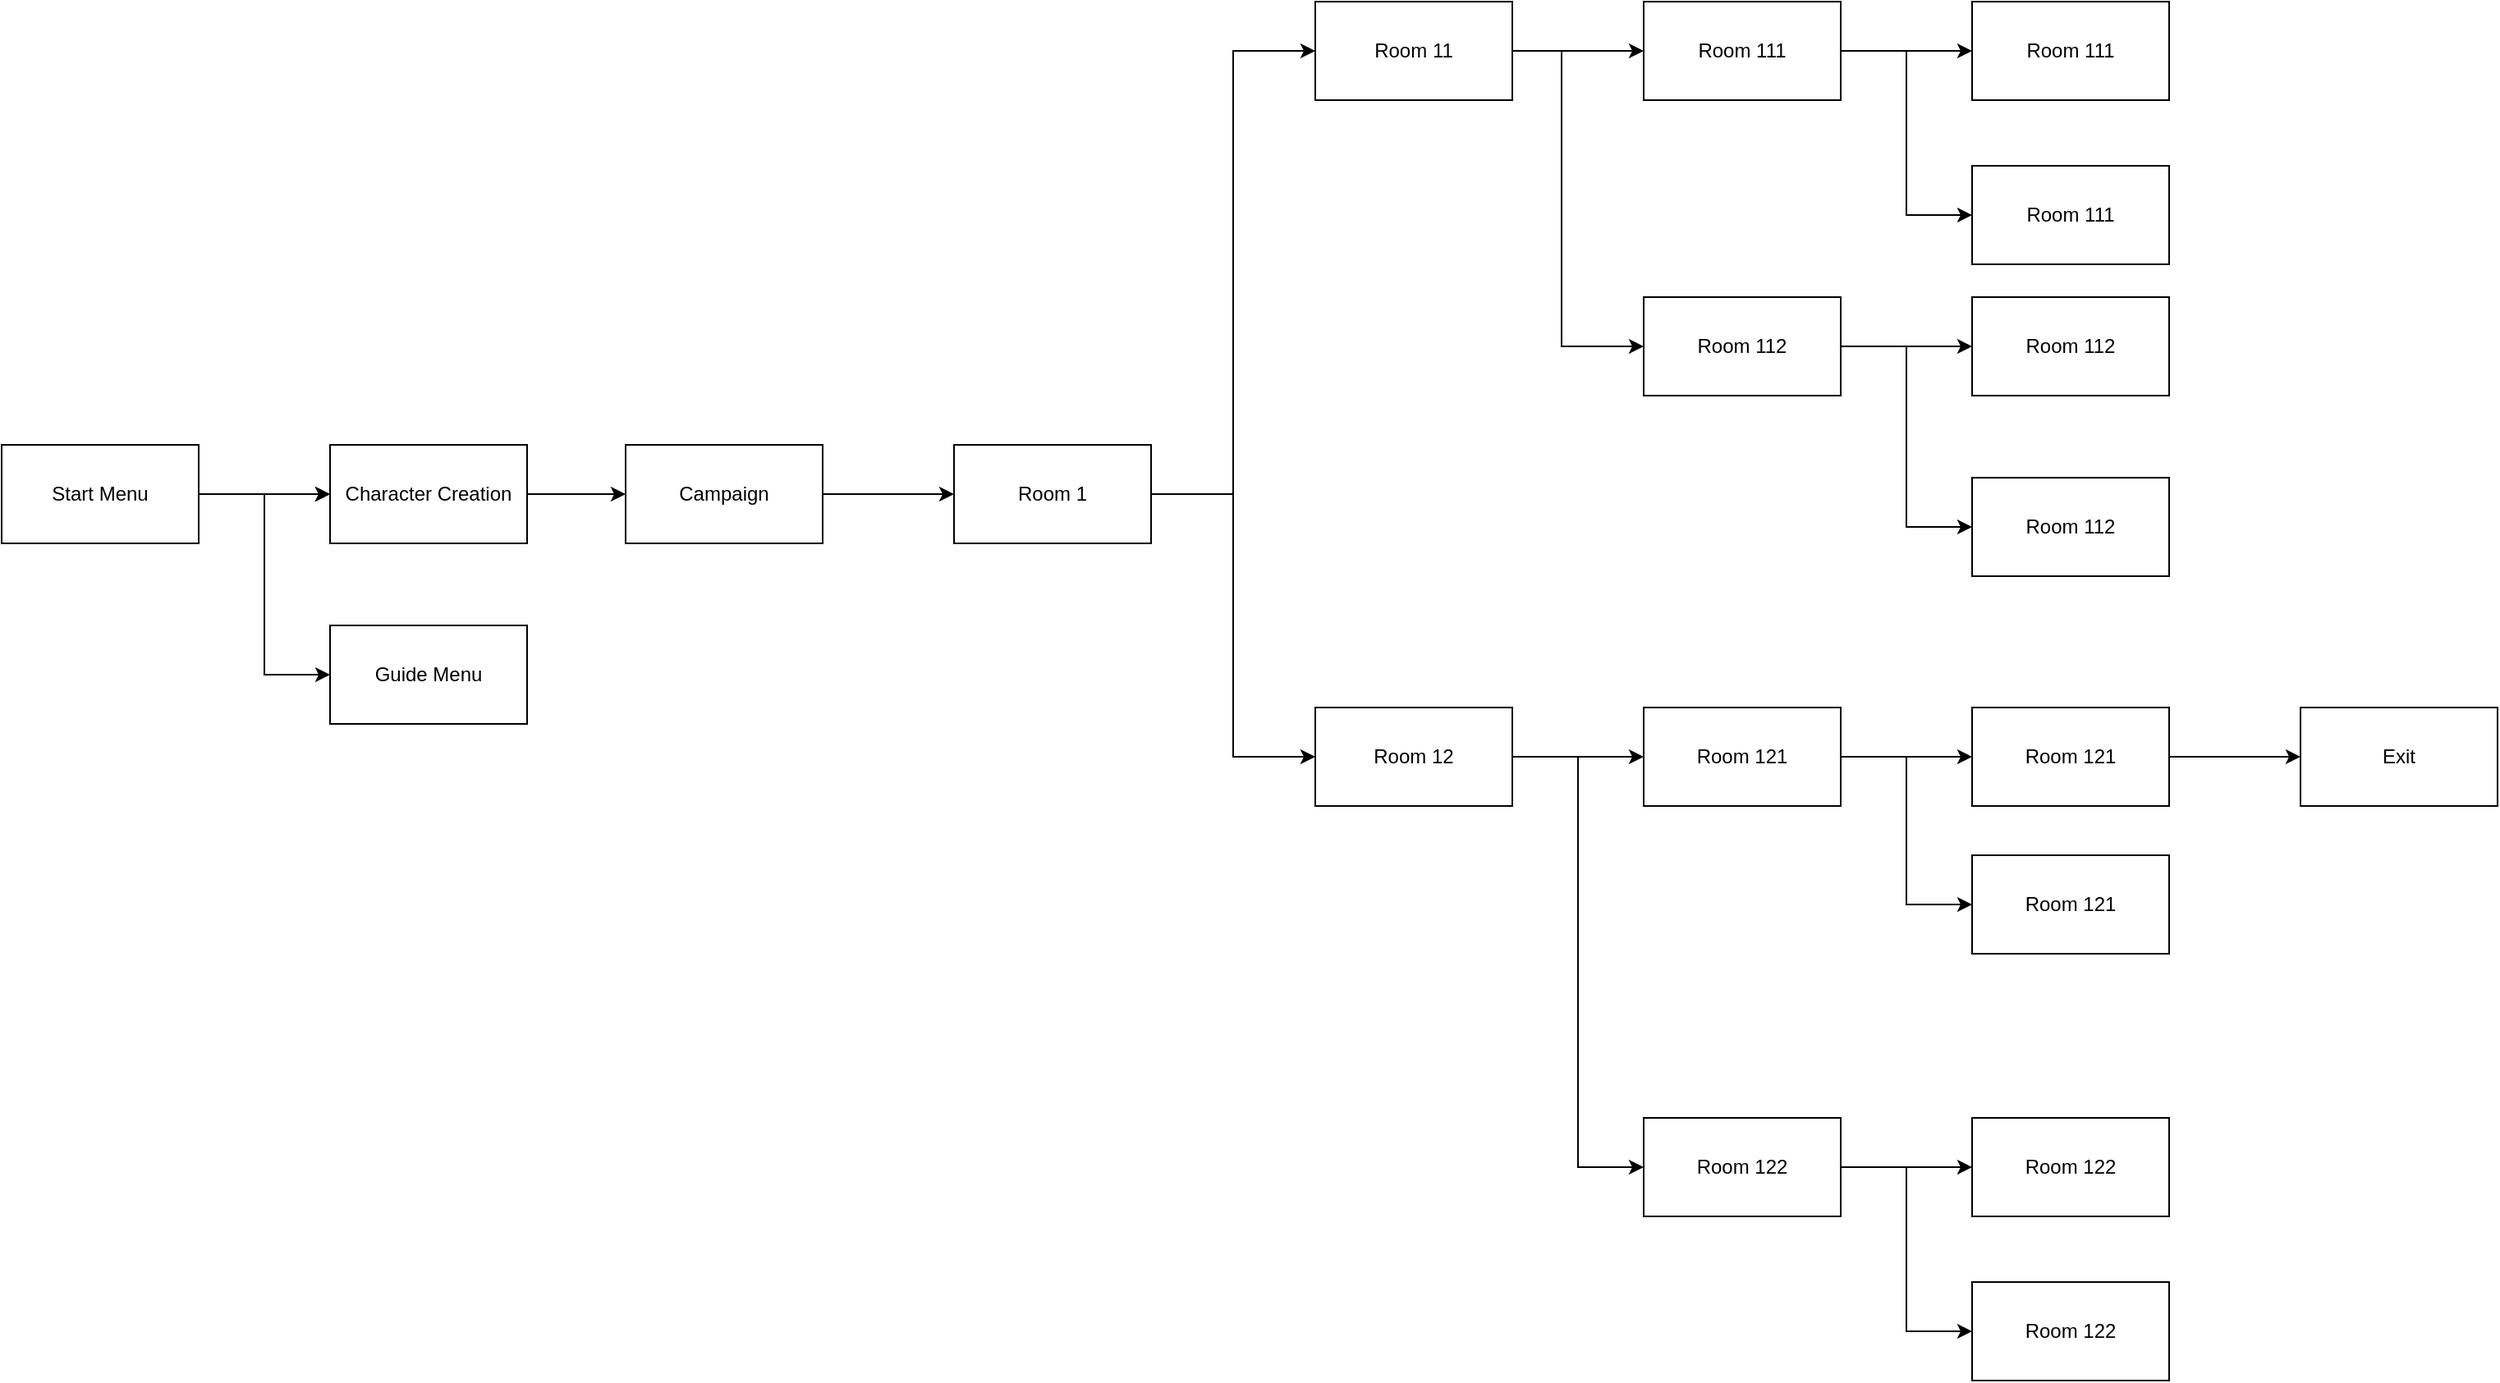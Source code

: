 <mxfile version="14.4.3" type="device"><diagram id="-9fC8vt_UQuJ9x6n7Y0M" name="Page-1"><mxGraphModel dx="1086" dy="806" grid="1" gridSize="10" guides="1" tooltips="1" connect="1" arrows="1" fold="1" page="1" pageScale="1" pageWidth="850" pageHeight="1100" math="0" shadow="0"><root><mxCell id="0"/><mxCell id="1" parent="0"/><mxCell id="pJqch-bW_Ibu9ELZihp6-4" value="" style="edgeStyle=orthogonalEdgeStyle;rounded=0;orthogonalLoop=1;jettySize=auto;html=1;" edge="1" parent="1" source="pJqch-bW_Ibu9ELZihp6-1" target="pJqch-bW_Ibu9ELZihp6-3"><mxGeometry relative="1" as="geometry"/></mxCell><mxCell id="pJqch-bW_Ibu9ELZihp6-5" value="" style="edgeStyle=orthogonalEdgeStyle;rounded=0;orthogonalLoop=1;jettySize=auto;html=1;" edge="1" parent="1" source="pJqch-bW_Ibu9ELZihp6-1" target="pJqch-bW_Ibu9ELZihp6-3"><mxGeometry relative="1" as="geometry"/></mxCell><mxCell id="pJqch-bW_Ibu9ELZihp6-8" value="" style="edgeStyle=orthogonalEdgeStyle;rounded=0;orthogonalLoop=1;jettySize=auto;html=1;" edge="1" parent="1" source="pJqch-bW_Ibu9ELZihp6-1" target="pJqch-bW_Ibu9ELZihp6-7"><mxGeometry relative="1" as="geometry"><Array as="points"><mxPoint x="250" y="410"/><mxPoint x="250" y="520"/></Array></mxGeometry></mxCell><mxCell id="pJqch-bW_Ibu9ELZihp6-1" value="Start Menu" style="rounded=0;whiteSpace=wrap;html=1;" vertex="1" parent="1"><mxGeometry x="90" y="380" width="120" height="60" as="geometry"/></mxCell><mxCell id="pJqch-bW_Ibu9ELZihp6-10" value="" style="edgeStyle=orthogonalEdgeStyle;rounded=0;orthogonalLoop=1;jettySize=auto;html=1;" edge="1" parent="1" source="pJqch-bW_Ibu9ELZihp6-3" target="pJqch-bW_Ibu9ELZihp6-9"><mxGeometry relative="1" as="geometry"/></mxCell><mxCell id="pJqch-bW_Ibu9ELZihp6-3" value="Character Creation" style="rounded=0;whiteSpace=wrap;html=1;" vertex="1" parent="1"><mxGeometry x="290" y="380" width="120" height="60" as="geometry"/></mxCell><mxCell id="pJqch-bW_Ibu9ELZihp6-7" value="Guide Menu" style="rounded=0;whiteSpace=wrap;html=1;" vertex="1" parent="1"><mxGeometry x="290" y="490" width="120" height="60" as="geometry"/></mxCell><mxCell id="pJqch-bW_Ibu9ELZihp6-12" value="" style="edgeStyle=orthogonalEdgeStyle;rounded=0;orthogonalLoop=1;jettySize=auto;html=1;" edge="1" parent="1" source="pJqch-bW_Ibu9ELZihp6-9" target="pJqch-bW_Ibu9ELZihp6-11"><mxGeometry relative="1" as="geometry"/></mxCell><mxCell id="pJqch-bW_Ibu9ELZihp6-9" value="Campaign" style="whiteSpace=wrap;html=1;rounded=0;" vertex="1" parent="1"><mxGeometry x="470" y="380" width="120" height="60" as="geometry"/></mxCell><mxCell id="pJqch-bW_Ibu9ELZihp6-14" value="" style="edgeStyle=orthogonalEdgeStyle;rounded=0;orthogonalLoop=1;jettySize=auto;html=1;" edge="1" parent="1" source="pJqch-bW_Ibu9ELZihp6-11" target="pJqch-bW_Ibu9ELZihp6-13"><mxGeometry relative="1" as="geometry"><Array as="points"><mxPoint x="840" y="410"/><mxPoint x="840" y="140"/></Array></mxGeometry></mxCell><mxCell id="pJqch-bW_Ibu9ELZihp6-16" value="" style="edgeStyle=orthogonalEdgeStyle;rounded=0;orthogonalLoop=1;jettySize=auto;html=1;" edge="1" parent="1" source="pJqch-bW_Ibu9ELZihp6-11" target="pJqch-bW_Ibu9ELZihp6-15"><mxGeometry relative="1" as="geometry"><Array as="points"><mxPoint x="840" y="410"/><mxPoint x="840" y="570"/></Array></mxGeometry></mxCell><mxCell id="pJqch-bW_Ibu9ELZihp6-11" value="Room 1" style="whiteSpace=wrap;html=1;rounded=0;" vertex="1" parent="1"><mxGeometry x="670" y="380" width="120" height="60" as="geometry"/></mxCell><mxCell id="pJqch-bW_Ibu9ELZihp6-18" value="" style="edgeStyle=orthogonalEdgeStyle;rounded=0;orthogonalLoop=1;jettySize=auto;html=1;" edge="1" parent="1" source="pJqch-bW_Ibu9ELZihp6-13" target="pJqch-bW_Ibu9ELZihp6-17"><mxGeometry relative="1" as="geometry"/></mxCell><mxCell id="pJqch-bW_Ibu9ELZihp6-24" value="" style="edgeStyle=orthogonalEdgeStyle;rounded=0;orthogonalLoop=1;jettySize=auto;html=1;" edge="1" parent="1" source="pJqch-bW_Ibu9ELZihp6-13" target="pJqch-bW_Ibu9ELZihp6-23"><mxGeometry relative="1" as="geometry"><Array as="points"><mxPoint x="1040" y="140"/><mxPoint x="1040" y="320"/></Array></mxGeometry></mxCell><mxCell id="pJqch-bW_Ibu9ELZihp6-13" value="Room 11" style="whiteSpace=wrap;html=1;rounded=0;" vertex="1" parent="1"><mxGeometry x="890" y="110" width="120" height="60" as="geometry"/></mxCell><mxCell id="pJqch-bW_Ibu9ELZihp6-20" value="" style="edgeStyle=orthogonalEdgeStyle;rounded=0;orthogonalLoop=1;jettySize=auto;html=1;" edge="1" parent="1" source="pJqch-bW_Ibu9ELZihp6-15" target="pJqch-bW_Ibu9ELZihp6-19"><mxGeometry relative="1" as="geometry"/></mxCell><mxCell id="pJqch-bW_Ibu9ELZihp6-22" value="" style="edgeStyle=orthogonalEdgeStyle;rounded=0;orthogonalLoop=1;jettySize=auto;html=1;" edge="1" parent="1" source="pJqch-bW_Ibu9ELZihp6-15" target="pJqch-bW_Ibu9ELZihp6-21"><mxGeometry relative="1" as="geometry"><Array as="points"><mxPoint x="1050" y="570"/><mxPoint x="1050" y="820"/></Array></mxGeometry></mxCell><mxCell id="pJqch-bW_Ibu9ELZihp6-15" value="Room 12" style="whiteSpace=wrap;html=1;rounded=0;" vertex="1" parent="1"><mxGeometry x="890" y="540" width="120" height="60" as="geometry"/></mxCell><mxCell id="pJqch-bW_Ibu9ELZihp6-26" value="" style="edgeStyle=orthogonalEdgeStyle;rounded=0;orthogonalLoop=1;jettySize=auto;html=1;" edge="1" parent="1" source="pJqch-bW_Ibu9ELZihp6-17" target="pJqch-bW_Ibu9ELZihp6-25"><mxGeometry relative="1" as="geometry"/></mxCell><mxCell id="pJqch-bW_Ibu9ELZihp6-28" value="" style="edgeStyle=orthogonalEdgeStyle;rounded=0;orthogonalLoop=1;jettySize=auto;html=1;" edge="1" parent="1" source="pJqch-bW_Ibu9ELZihp6-17" target="pJqch-bW_Ibu9ELZihp6-27"><mxGeometry relative="1" as="geometry"><Array as="points"><mxPoint x="1250" y="140"/><mxPoint x="1250" y="240"/></Array></mxGeometry></mxCell><mxCell id="pJqch-bW_Ibu9ELZihp6-17" value="Room 111" style="whiteSpace=wrap;html=1;rounded=0;" vertex="1" parent="1"><mxGeometry x="1090" y="110" width="120" height="60" as="geometry"/></mxCell><mxCell id="pJqch-bW_Ibu9ELZihp6-38" value="" style="edgeStyle=orthogonalEdgeStyle;rounded=0;orthogonalLoop=1;jettySize=auto;html=1;" edge="1" parent="1" source="pJqch-bW_Ibu9ELZihp6-19" target="pJqch-bW_Ibu9ELZihp6-37"><mxGeometry relative="1" as="geometry"/></mxCell><mxCell id="pJqch-bW_Ibu9ELZihp6-40" value="" style="edgeStyle=orthogonalEdgeStyle;rounded=0;orthogonalLoop=1;jettySize=auto;html=1;" edge="1" parent="1" source="pJqch-bW_Ibu9ELZihp6-19" target="pJqch-bW_Ibu9ELZihp6-39"><mxGeometry relative="1" as="geometry"><Array as="points"><mxPoint x="1250" y="570"/><mxPoint x="1250" y="660"/></Array></mxGeometry></mxCell><mxCell id="pJqch-bW_Ibu9ELZihp6-19" value="Room 121" style="whiteSpace=wrap;html=1;rounded=0;" vertex="1" parent="1"><mxGeometry x="1090" y="540" width="120" height="60" as="geometry"/></mxCell><mxCell id="pJqch-bW_Ibu9ELZihp6-42" value="" style="edgeStyle=orthogonalEdgeStyle;rounded=0;orthogonalLoop=1;jettySize=auto;html=1;" edge="1" parent="1" source="pJqch-bW_Ibu9ELZihp6-21" target="pJqch-bW_Ibu9ELZihp6-41"><mxGeometry relative="1" as="geometry"/></mxCell><mxCell id="pJqch-bW_Ibu9ELZihp6-46" value="" style="edgeStyle=orthogonalEdgeStyle;rounded=0;orthogonalLoop=1;jettySize=auto;html=1;" edge="1" parent="1" source="pJqch-bW_Ibu9ELZihp6-21" target="pJqch-bW_Ibu9ELZihp6-45"><mxGeometry relative="1" as="geometry"><Array as="points"><mxPoint x="1250" y="820"/><mxPoint x="1250" y="920"/></Array></mxGeometry></mxCell><mxCell id="pJqch-bW_Ibu9ELZihp6-21" value="Room 122" style="whiteSpace=wrap;html=1;rounded=0;" vertex="1" parent="1"><mxGeometry x="1090" y="790" width="120" height="60" as="geometry"/></mxCell><mxCell id="pJqch-bW_Ibu9ELZihp6-30" value="" style="edgeStyle=orthogonalEdgeStyle;rounded=0;orthogonalLoop=1;jettySize=auto;html=1;" edge="1" parent="1" source="pJqch-bW_Ibu9ELZihp6-23" target="pJqch-bW_Ibu9ELZihp6-29"><mxGeometry relative="1" as="geometry"/></mxCell><mxCell id="pJqch-bW_Ibu9ELZihp6-35" value="" style="edgeStyle=orthogonalEdgeStyle;rounded=0;orthogonalLoop=1;jettySize=auto;html=1;" edge="1" parent="1" source="pJqch-bW_Ibu9ELZihp6-23" target="pJqch-bW_Ibu9ELZihp6-34"><mxGeometry relative="1" as="geometry"><Array as="points"><mxPoint x="1250" y="320"/><mxPoint x="1250" y="430"/></Array></mxGeometry></mxCell><mxCell id="pJqch-bW_Ibu9ELZihp6-23" value="Room 112" style="whiteSpace=wrap;html=1;rounded=0;" vertex="1" parent="1"><mxGeometry x="1090" y="290" width="120" height="60" as="geometry"/></mxCell><mxCell id="pJqch-bW_Ibu9ELZihp6-25" value="Room 111" style="whiteSpace=wrap;html=1;rounded=0;" vertex="1" parent="1"><mxGeometry x="1290" y="110" width="120" height="60" as="geometry"/></mxCell><mxCell id="pJqch-bW_Ibu9ELZihp6-27" value="Room 111" style="whiteSpace=wrap;html=1;rounded=0;" vertex="1" parent="1"><mxGeometry x="1290" y="210" width="120" height="60" as="geometry"/></mxCell><mxCell id="pJqch-bW_Ibu9ELZihp6-29" value="Room 112" style="whiteSpace=wrap;html=1;rounded=0;" vertex="1" parent="1"><mxGeometry x="1290" y="290" width="120" height="60" as="geometry"/></mxCell><mxCell id="pJqch-bW_Ibu9ELZihp6-34" value="Room 112" style="whiteSpace=wrap;html=1;rounded=0;" vertex="1" parent="1"><mxGeometry x="1290" y="400" width="120" height="60" as="geometry"/></mxCell><mxCell id="pJqch-bW_Ibu9ELZihp6-48" value="" style="edgeStyle=orthogonalEdgeStyle;rounded=0;orthogonalLoop=1;jettySize=auto;html=1;" edge="1" parent="1" source="pJqch-bW_Ibu9ELZihp6-37" target="pJqch-bW_Ibu9ELZihp6-47"><mxGeometry relative="1" as="geometry"/></mxCell><mxCell id="pJqch-bW_Ibu9ELZihp6-37" value="Room 121" style="whiteSpace=wrap;html=1;rounded=0;" vertex="1" parent="1"><mxGeometry x="1290" y="540" width="120" height="60" as="geometry"/></mxCell><mxCell id="pJqch-bW_Ibu9ELZihp6-39" value="Room 121" style="whiteSpace=wrap;html=1;rounded=0;" vertex="1" parent="1"><mxGeometry x="1290" y="630" width="120" height="60" as="geometry"/></mxCell><mxCell id="pJqch-bW_Ibu9ELZihp6-41" value="Room 122" style="whiteSpace=wrap;html=1;rounded=0;" vertex="1" parent="1"><mxGeometry x="1290" y="790" width="120" height="60" as="geometry"/></mxCell><mxCell id="pJqch-bW_Ibu9ELZihp6-45" value="Room 122" style="whiteSpace=wrap;html=1;rounded=0;" vertex="1" parent="1"><mxGeometry x="1290" y="890" width="120" height="60" as="geometry"/></mxCell><mxCell id="pJqch-bW_Ibu9ELZihp6-47" value="Exit" style="whiteSpace=wrap;html=1;rounded=0;" vertex="1" parent="1"><mxGeometry x="1490" y="540" width="120" height="60" as="geometry"/></mxCell></root></mxGraphModel></diagram></mxfile>